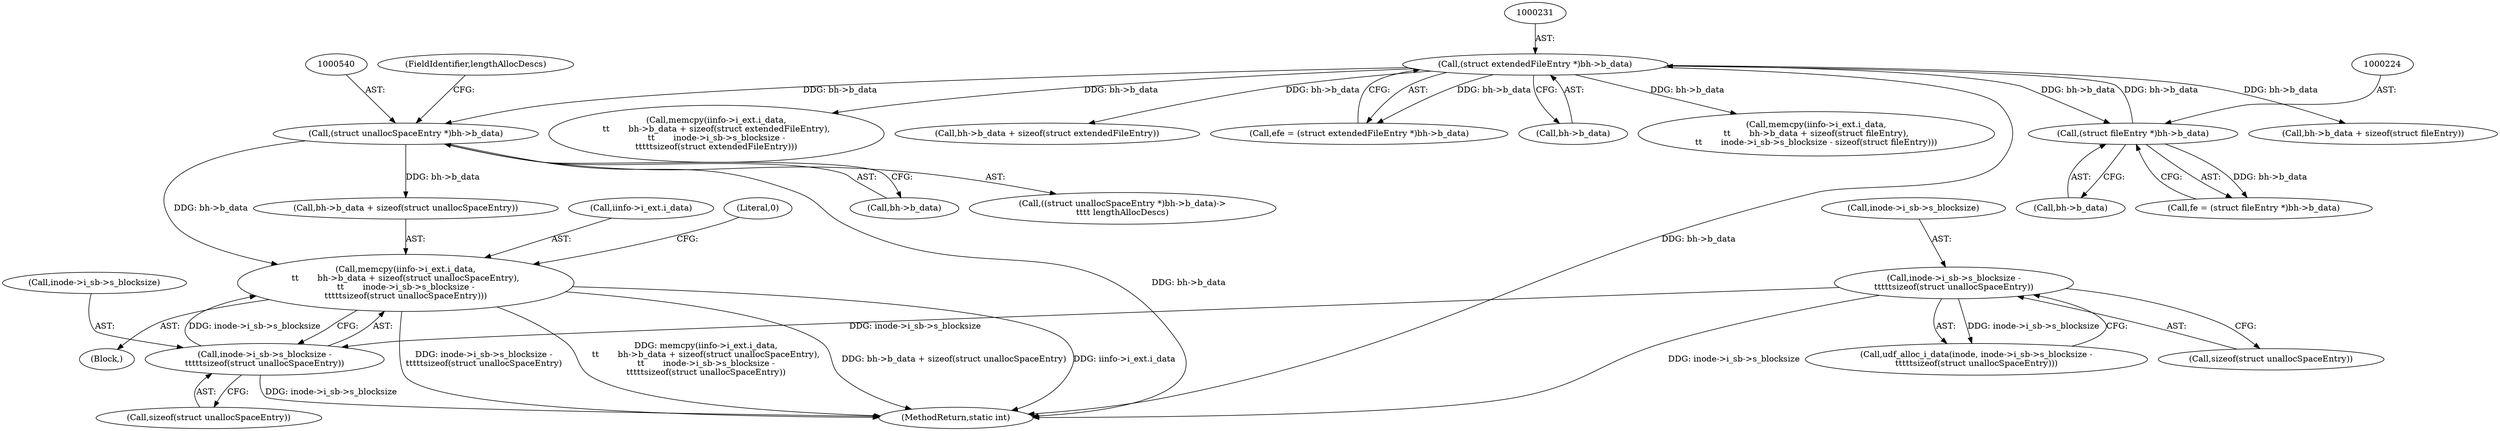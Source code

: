 digraph "0_linux_e159332b9af4b04d882dbcfe1bb0117f0a6d4b58@API" {
"1000560" [label="(Call,memcpy(iinfo->i_ext.i_data,\n\t\t       bh->b_data + sizeof(struct unallocSpaceEntry),\n\t\t       inode->i_sb->s_blocksize -\n\t\t\t\t\tsizeof(struct unallocSpaceEntry)))"];
"1000539" [label="(Call,(struct unallocSpaceEntry *)bh->b_data)"];
"1000230" [label="(Call,(struct extendedFileEntry *)bh->b_data)"];
"1000223" [label="(Call,(struct fileEntry *)bh->b_data)"];
"1000572" [label="(Call,inode->i_sb->s_blocksize -\n\t\t\t\t\tsizeof(struct unallocSpaceEntry))"];
"1000549" [label="(Call,inode->i_sb->s_blocksize -\n\t\t\t\t\tsizeof(struct unallocSpaceEntry))"];
"1000573" [label="(Call,inode->i_sb->s_blocksize)"];
"1000572" [label="(Call,inode->i_sb->s_blocksize -\n\t\t\t\t\tsizeof(struct unallocSpaceEntry))"];
"1000498" [label="(Call,bh->b_data + sizeof(struct fileEntry))"];
"1000232" [label="(Call,bh->b_data)"];
"1000581" [label="(Literal,0)"];
"1000436" [label="(Call,memcpy(iinfo->i_ext.i_data,\n\t\t       bh->b_data + sizeof(struct extendedFileEntry),\n\t\t       inode->i_sb->s_blocksize -\n\t\t\t\t\tsizeof(struct extendedFileEntry)))"];
"1000538" [label="(Call,((struct unallocSpaceEntry *)bh->b_data)->\n\t\t\t\t lengthAllocDescs)"];
"1000550" [label="(Call,inode->i_sb->s_blocksize)"];
"1000544" [label="(FieldIdentifier,lengthAllocDescs)"];
"1000230" [label="(Call,(struct extendedFileEntry *)bh->b_data)"];
"1000578" [label="(Call,sizeof(struct unallocSpaceEntry))"];
"1001226" [label="(MethodReturn,static int)"];
"1000566" [label="(Call,bh->b_data + sizeof(struct unallocSpaceEntry))"];
"1000541" [label="(Call,bh->b_data)"];
"1000522" [label="(Block,)"];
"1000442" [label="(Call,bh->b_data + sizeof(struct extendedFileEntry))"];
"1000539" [label="(Call,(struct unallocSpaceEntry *)bh->b_data)"];
"1000555" [label="(Call,sizeof(struct unallocSpaceEntry))"];
"1000560" [label="(Call,memcpy(iinfo->i_ext.i_data,\n\t\t       bh->b_data + sizeof(struct unallocSpaceEntry),\n\t\t       inode->i_sb->s_blocksize -\n\t\t\t\t\tsizeof(struct unallocSpaceEntry)))"];
"1000228" [label="(Call,efe = (struct extendedFileEntry *)bh->b_data)"];
"1000549" [label="(Call,inode->i_sb->s_blocksize -\n\t\t\t\t\tsizeof(struct unallocSpaceEntry))"];
"1000547" [label="(Call,udf_alloc_i_data(inode, inode->i_sb->s_blocksize -\n\t\t\t\t\tsizeof(struct unallocSpaceEntry)))"];
"1000223" [label="(Call,(struct fileEntry *)bh->b_data)"];
"1000225" [label="(Call,bh->b_data)"];
"1000492" [label="(Call,memcpy(iinfo->i_ext.i_data,\n\t\t       bh->b_data + sizeof(struct fileEntry),\n\t\t       inode->i_sb->s_blocksize - sizeof(struct fileEntry)))"];
"1000561" [label="(Call,iinfo->i_ext.i_data)"];
"1000221" [label="(Call,fe = (struct fileEntry *)bh->b_data)"];
"1000560" -> "1000522"  [label="AST: "];
"1000560" -> "1000572"  [label="CFG: "];
"1000561" -> "1000560"  [label="AST: "];
"1000566" -> "1000560"  [label="AST: "];
"1000572" -> "1000560"  [label="AST: "];
"1000581" -> "1000560"  [label="CFG: "];
"1000560" -> "1001226"  [label="DDG: memcpy(iinfo->i_ext.i_data,\n\t\t       bh->b_data + sizeof(struct unallocSpaceEntry),\n\t\t       inode->i_sb->s_blocksize -\n\t\t\t\t\tsizeof(struct unallocSpaceEntry))"];
"1000560" -> "1001226"  [label="DDG: bh->b_data + sizeof(struct unallocSpaceEntry)"];
"1000560" -> "1001226"  [label="DDG: inode->i_sb->s_blocksize -\n\t\t\t\t\tsizeof(struct unallocSpaceEntry)"];
"1000560" -> "1001226"  [label="DDG: iinfo->i_ext.i_data"];
"1000539" -> "1000560"  [label="DDG: bh->b_data"];
"1000572" -> "1000560"  [label="DDG: inode->i_sb->s_blocksize"];
"1000539" -> "1000538"  [label="AST: "];
"1000539" -> "1000541"  [label="CFG: "];
"1000540" -> "1000539"  [label="AST: "];
"1000541" -> "1000539"  [label="AST: "];
"1000544" -> "1000539"  [label="CFG: "];
"1000539" -> "1001226"  [label="DDG: bh->b_data"];
"1000230" -> "1000539"  [label="DDG: bh->b_data"];
"1000539" -> "1000566"  [label="DDG: bh->b_data"];
"1000230" -> "1000228"  [label="AST: "];
"1000230" -> "1000232"  [label="CFG: "];
"1000231" -> "1000230"  [label="AST: "];
"1000232" -> "1000230"  [label="AST: "];
"1000228" -> "1000230"  [label="CFG: "];
"1000230" -> "1001226"  [label="DDG: bh->b_data"];
"1000230" -> "1000223"  [label="DDG: bh->b_data"];
"1000230" -> "1000228"  [label="DDG: bh->b_data"];
"1000223" -> "1000230"  [label="DDG: bh->b_data"];
"1000230" -> "1000436"  [label="DDG: bh->b_data"];
"1000230" -> "1000442"  [label="DDG: bh->b_data"];
"1000230" -> "1000492"  [label="DDG: bh->b_data"];
"1000230" -> "1000498"  [label="DDG: bh->b_data"];
"1000223" -> "1000221"  [label="AST: "];
"1000223" -> "1000225"  [label="CFG: "];
"1000224" -> "1000223"  [label="AST: "];
"1000225" -> "1000223"  [label="AST: "];
"1000221" -> "1000223"  [label="CFG: "];
"1000223" -> "1000221"  [label="DDG: bh->b_data"];
"1000572" -> "1000578"  [label="CFG: "];
"1000573" -> "1000572"  [label="AST: "];
"1000578" -> "1000572"  [label="AST: "];
"1000572" -> "1001226"  [label="DDG: inode->i_sb->s_blocksize"];
"1000549" -> "1000572"  [label="DDG: inode->i_sb->s_blocksize"];
"1000549" -> "1000547"  [label="AST: "];
"1000549" -> "1000555"  [label="CFG: "];
"1000550" -> "1000549"  [label="AST: "];
"1000555" -> "1000549"  [label="AST: "];
"1000547" -> "1000549"  [label="CFG: "];
"1000549" -> "1001226"  [label="DDG: inode->i_sb->s_blocksize"];
"1000549" -> "1000547"  [label="DDG: inode->i_sb->s_blocksize"];
}
